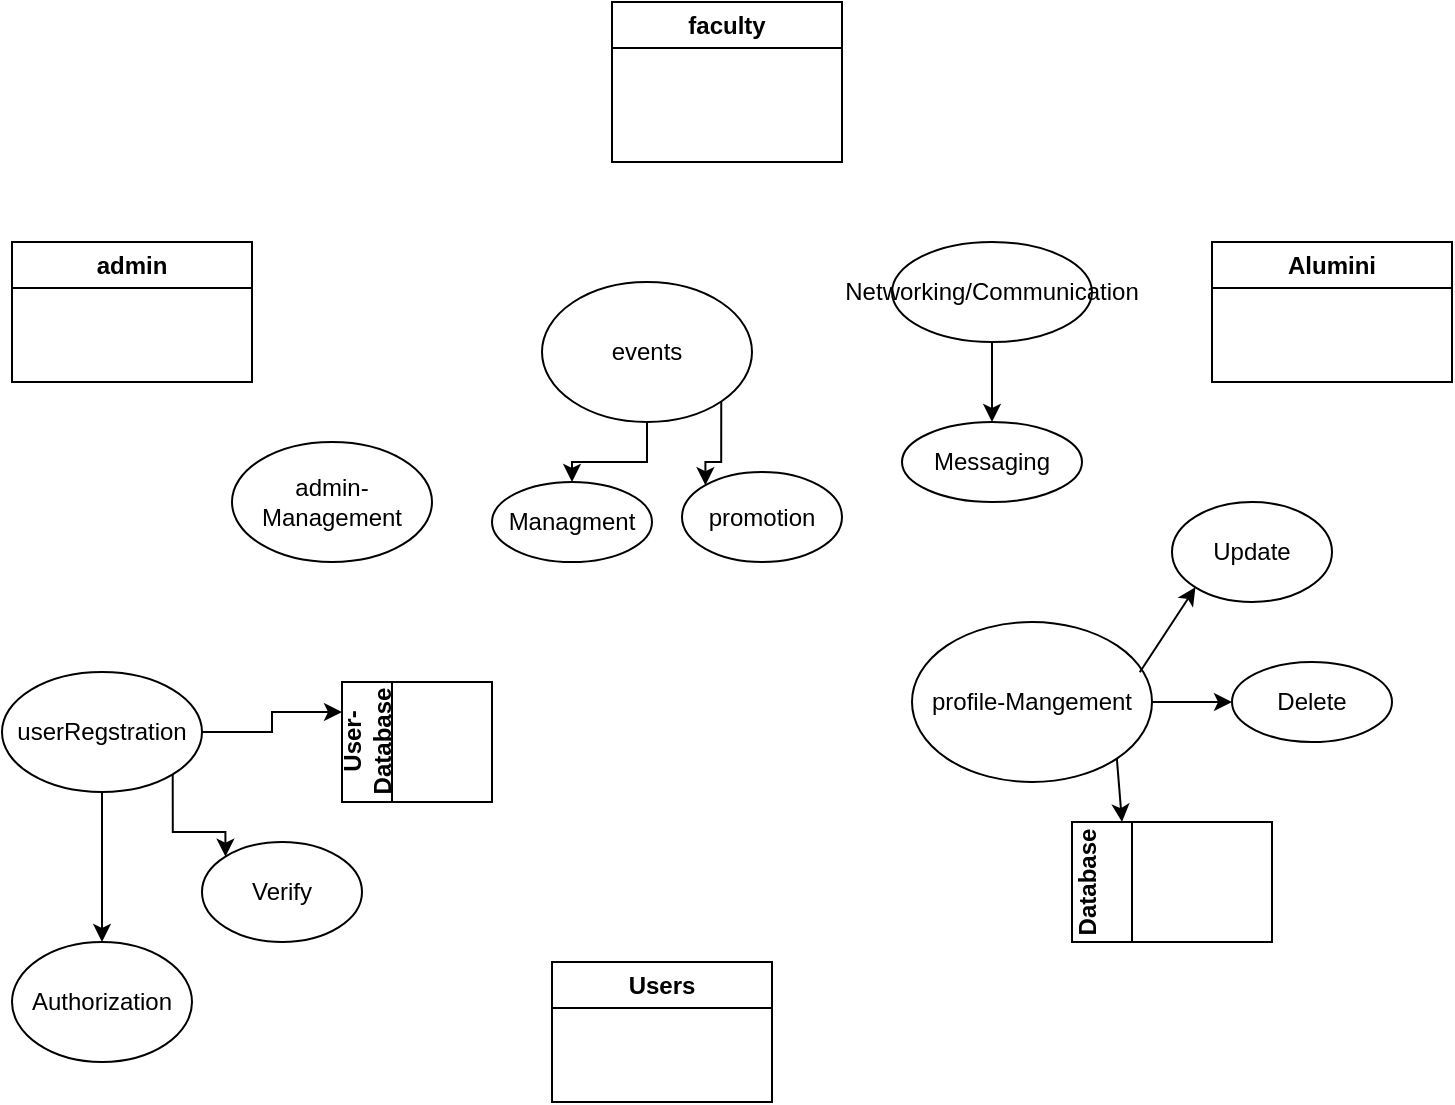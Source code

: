 <mxfile version="26.0.16">
  <diagram name="Page-1" id="BvBCheXetK6hofgTyeCg">
    <mxGraphModel dx="1249" dy="677" grid="1" gridSize="10" guides="1" tooltips="1" connect="1" arrows="1" fold="1" page="1" pageScale="1" pageWidth="850" pageHeight="1100" math="0" shadow="0">
      <root>
        <mxCell id="0" />
        <mxCell id="1" parent="0" />
        <mxCell id="1W4KWE_KAfENNVeIZooy-21" value="&lt;div&gt;admin&lt;/div&gt;" style="swimlane;whiteSpace=wrap;html=1;" vertex="1" parent="1">
          <mxGeometry x="40" y="160" width="120" height="70" as="geometry" />
        </mxCell>
        <mxCell id="1W4KWE_KAfENNVeIZooy-26" value="&lt;div&gt;Alumini&lt;/div&gt;" style="swimlane;whiteSpace=wrap;html=1;startSize=23;" vertex="1" parent="1">
          <mxGeometry x="640" y="160" width="120" height="70" as="geometry" />
        </mxCell>
        <mxCell id="1W4KWE_KAfENNVeIZooy-27" value="&lt;div&gt;faculty&lt;/div&gt;" style="swimlane;whiteSpace=wrap;html=1;startSize=23;" vertex="1" parent="1">
          <mxGeometry x="340" y="40" width="115" height="80" as="geometry" />
        </mxCell>
        <mxCell id="1W4KWE_KAfENNVeIZooy-59" style="edgeStyle=orthogonalEdgeStyle;rounded=0;orthogonalLoop=1;jettySize=auto;html=1;exitX=1;exitY=1;exitDx=0;exitDy=0;entryX=0;entryY=0;entryDx=0;entryDy=0;" edge="1" parent="1" source="1W4KWE_KAfENNVeIZooy-28" target="1W4KWE_KAfENNVeIZooy-34">
          <mxGeometry relative="1" as="geometry" />
        </mxCell>
        <mxCell id="1W4KWE_KAfENNVeIZooy-67" style="edgeStyle=orthogonalEdgeStyle;rounded=0;orthogonalLoop=1;jettySize=auto;html=1;exitX=1;exitY=0.5;exitDx=0;exitDy=0;entryX=0;entryY=0.25;entryDx=0;entryDy=0;" edge="1" parent="1" source="1W4KWE_KAfENNVeIZooy-28" target="1W4KWE_KAfENNVeIZooy-66">
          <mxGeometry relative="1" as="geometry" />
        </mxCell>
        <mxCell id="1W4KWE_KAfENNVeIZooy-28" value="&lt;div&gt;userRegstration&lt;/div&gt;" style="ellipse;whiteSpace=wrap;html=1;" vertex="1" parent="1">
          <mxGeometry x="35" y="375" width="100" height="60" as="geometry" />
        </mxCell>
        <mxCell id="1W4KWE_KAfENNVeIZooy-29" value="profile-Mangement" style="ellipse;whiteSpace=wrap;html=1;" vertex="1" parent="1">
          <mxGeometry x="490" y="350" width="120" height="80" as="geometry" />
        </mxCell>
        <mxCell id="1W4KWE_KAfENNVeIZooy-62" style="edgeStyle=orthogonalEdgeStyle;rounded=0;orthogonalLoop=1;jettySize=auto;html=1;exitX=0.5;exitY=1;exitDx=0;exitDy=0;entryX=0.5;entryY=0;entryDx=0;entryDy=0;" edge="1" parent="1" source="1W4KWE_KAfENNVeIZooy-30" target="1W4KWE_KAfENNVeIZooy-60">
          <mxGeometry relative="1" as="geometry" />
        </mxCell>
        <mxCell id="1W4KWE_KAfENNVeIZooy-63" style="edgeStyle=orthogonalEdgeStyle;rounded=0;orthogonalLoop=1;jettySize=auto;html=1;exitX=1;exitY=1;exitDx=0;exitDy=0;entryX=0;entryY=0;entryDx=0;entryDy=0;" edge="1" parent="1" source="1W4KWE_KAfENNVeIZooy-30" target="1W4KWE_KAfENNVeIZooy-61">
          <mxGeometry relative="1" as="geometry" />
        </mxCell>
        <mxCell id="1W4KWE_KAfENNVeIZooy-30" value="&lt;div&gt;events&lt;/div&gt;" style="ellipse;whiteSpace=wrap;html=1;" vertex="1" parent="1">
          <mxGeometry x="305" y="180" width="105" height="70" as="geometry" />
        </mxCell>
        <mxCell id="1W4KWE_KAfENNVeIZooy-65" style="edgeStyle=orthogonalEdgeStyle;rounded=0;orthogonalLoop=1;jettySize=auto;html=1;exitX=0.5;exitY=1;exitDx=0;exitDy=0;entryX=0.5;entryY=0;entryDx=0;entryDy=0;" edge="1" parent="1" source="1W4KWE_KAfENNVeIZooy-31" target="1W4KWE_KAfENNVeIZooy-64">
          <mxGeometry relative="1" as="geometry" />
        </mxCell>
        <mxCell id="1W4KWE_KAfENNVeIZooy-31" value="Networking/Communication" style="ellipse;whiteSpace=wrap;html=1;" vertex="1" parent="1">
          <mxGeometry x="480" y="160" width="100" height="50" as="geometry" />
        </mxCell>
        <mxCell id="1W4KWE_KAfENNVeIZooy-32" value="&lt;div&gt;admin-Management&lt;/div&gt;" style="ellipse;whiteSpace=wrap;html=1;" vertex="1" parent="1">
          <mxGeometry x="150" y="260" width="100" height="60" as="geometry" />
        </mxCell>
        <mxCell id="1W4KWE_KAfENNVeIZooy-33" value="&lt;div&gt;Users&lt;/div&gt;" style="swimlane;whiteSpace=wrap;html=1;" vertex="1" parent="1">
          <mxGeometry x="310" y="520" width="110" height="70" as="geometry" />
        </mxCell>
        <mxCell id="1W4KWE_KAfENNVeIZooy-34" value="Verify" style="ellipse;whiteSpace=wrap;html=1;" vertex="1" parent="1">
          <mxGeometry x="135" y="460" width="80" height="50" as="geometry" />
        </mxCell>
        <mxCell id="1W4KWE_KAfENNVeIZooy-35" value="&lt;div&gt;Authorization&lt;/div&gt;" style="ellipse;whiteSpace=wrap;html=1;" vertex="1" parent="1">
          <mxGeometry x="40" y="510" width="90" height="60" as="geometry" />
        </mxCell>
        <mxCell id="1W4KWE_KAfENNVeIZooy-42" value="&lt;div&gt;Database&lt;/div&gt;&lt;div&gt;&lt;br&gt;&lt;/div&gt;" style="swimlane;horizontal=0;whiteSpace=wrap;html=1;startSize=30;" vertex="1" parent="1">
          <mxGeometry x="570" y="450" width="100" height="60" as="geometry" />
        </mxCell>
        <mxCell id="1W4KWE_KAfENNVeIZooy-45" value="" style="endArrow=classic;html=1;rounded=0;exitX=1;exitY=1;exitDx=0;exitDy=0;entryX=0.25;entryY=0;entryDx=0;entryDy=0;" edge="1" parent="1" source="1W4KWE_KAfENNVeIZooy-29" target="1W4KWE_KAfENNVeIZooy-42">
          <mxGeometry width="50" height="50" relative="1" as="geometry">
            <mxPoint x="470" y="370" as="sourcePoint" />
            <mxPoint x="520" y="320" as="targetPoint" />
          </mxGeometry>
        </mxCell>
        <mxCell id="1W4KWE_KAfENNVeIZooy-46" value="Update" style="ellipse;whiteSpace=wrap;html=1;" vertex="1" parent="1">
          <mxGeometry x="620" y="290" width="80" height="50" as="geometry" />
        </mxCell>
        <mxCell id="1W4KWE_KAfENNVeIZooy-47" value="Delete" style="ellipse;whiteSpace=wrap;html=1;" vertex="1" parent="1">
          <mxGeometry x="650" y="370" width="80" height="40" as="geometry" />
        </mxCell>
        <mxCell id="1W4KWE_KAfENNVeIZooy-48" value="" style="endArrow=classic;html=1;rounded=0;entryX=0;entryY=1;entryDx=0;entryDy=0;exitX=0.949;exitY=0.314;exitDx=0;exitDy=0;exitPerimeter=0;" edge="1" parent="1" source="1W4KWE_KAfENNVeIZooy-29" target="1W4KWE_KAfENNVeIZooy-46">
          <mxGeometry width="50" height="50" relative="1" as="geometry">
            <mxPoint x="540" y="330" as="sourcePoint" />
            <mxPoint x="520" y="320" as="targetPoint" />
          </mxGeometry>
        </mxCell>
        <mxCell id="1W4KWE_KAfENNVeIZooy-50" value="" style="endArrow=classic;html=1;rounded=0;entryX=0;entryY=0.5;entryDx=0;entryDy=0;" edge="1" parent="1" source="1W4KWE_KAfENNVeIZooy-29" target="1W4KWE_KAfENNVeIZooy-47">
          <mxGeometry width="50" height="50" relative="1" as="geometry">
            <mxPoint x="564" y="315" as="sourcePoint" />
            <mxPoint x="611" y="303" as="targetPoint" />
          </mxGeometry>
        </mxCell>
        <mxCell id="1W4KWE_KAfENNVeIZooy-51" value="" style="endArrow=classic;html=1;rounded=0;entryX=0.5;entryY=0;entryDx=0;entryDy=0;" edge="1" parent="1" source="1W4KWE_KAfENNVeIZooy-28" target="1W4KWE_KAfENNVeIZooy-35">
          <mxGeometry width="50" height="50" relative="1" as="geometry">
            <mxPoint x="470" y="370" as="sourcePoint" />
            <mxPoint x="520" y="320" as="targetPoint" />
          </mxGeometry>
        </mxCell>
        <mxCell id="1W4KWE_KAfENNVeIZooy-60" value="Managment" style="ellipse;whiteSpace=wrap;html=1;" vertex="1" parent="1">
          <mxGeometry x="280" y="280" width="80" height="40" as="geometry" />
        </mxCell>
        <mxCell id="1W4KWE_KAfENNVeIZooy-61" value="promotion" style="ellipse;whiteSpace=wrap;html=1;" vertex="1" parent="1">
          <mxGeometry x="375" y="275" width="80" height="45" as="geometry" />
        </mxCell>
        <mxCell id="1W4KWE_KAfENNVeIZooy-64" value="Messaging" style="ellipse;whiteSpace=wrap;html=1;" vertex="1" parent="1">
          <mxGeometry x="485" y="250" width="90" height="40" as="geometry" />
        </mxCell>
        <mxCell id="1W4KWE_KAfENNVeIZooy-66" value="User-Database" style="swimlane;horizontal=0;whiteSpace=wrap;html=1;startSize=25;" vertex="1" parent="1">
          <mxGeometry x="205" y="380" width="75" height="60" as="geometry" />
        </mxCell>
      </root>
    </mxGraphModel>
  </diagram>
</mxfile>
